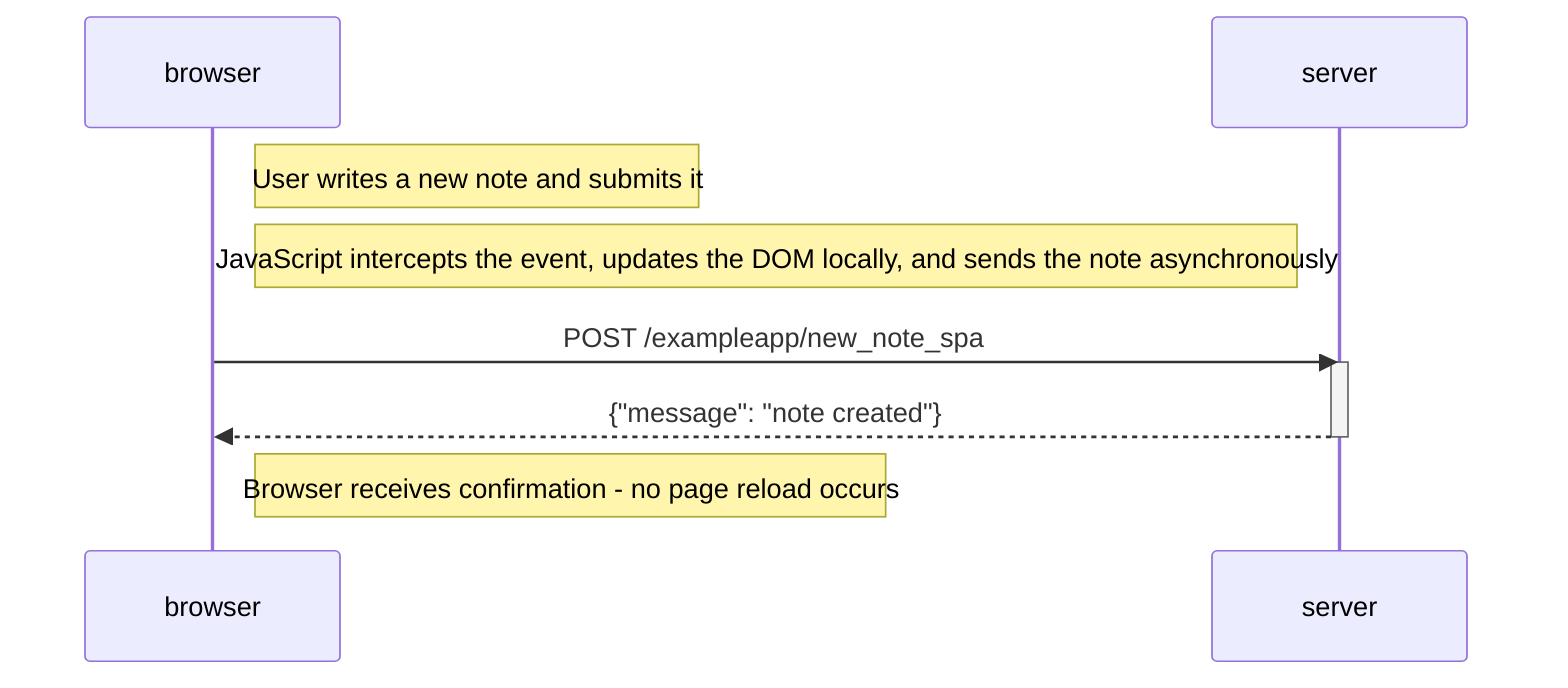 sequenceDiagram
    participant browser
    participant server

    Note right of browser: User writes a new note and submits it

    Note right of browser: JavaScript intercepts the event, updates the DOM locally, and sends the note asynchronously

    browser->>server: POST /exampleapp/new_note_spa
    activate server
    server-->>browser: {"message": "note created"}
    deactivate server

    Note right of browser: Browser receives confirmation - no page reload occurs